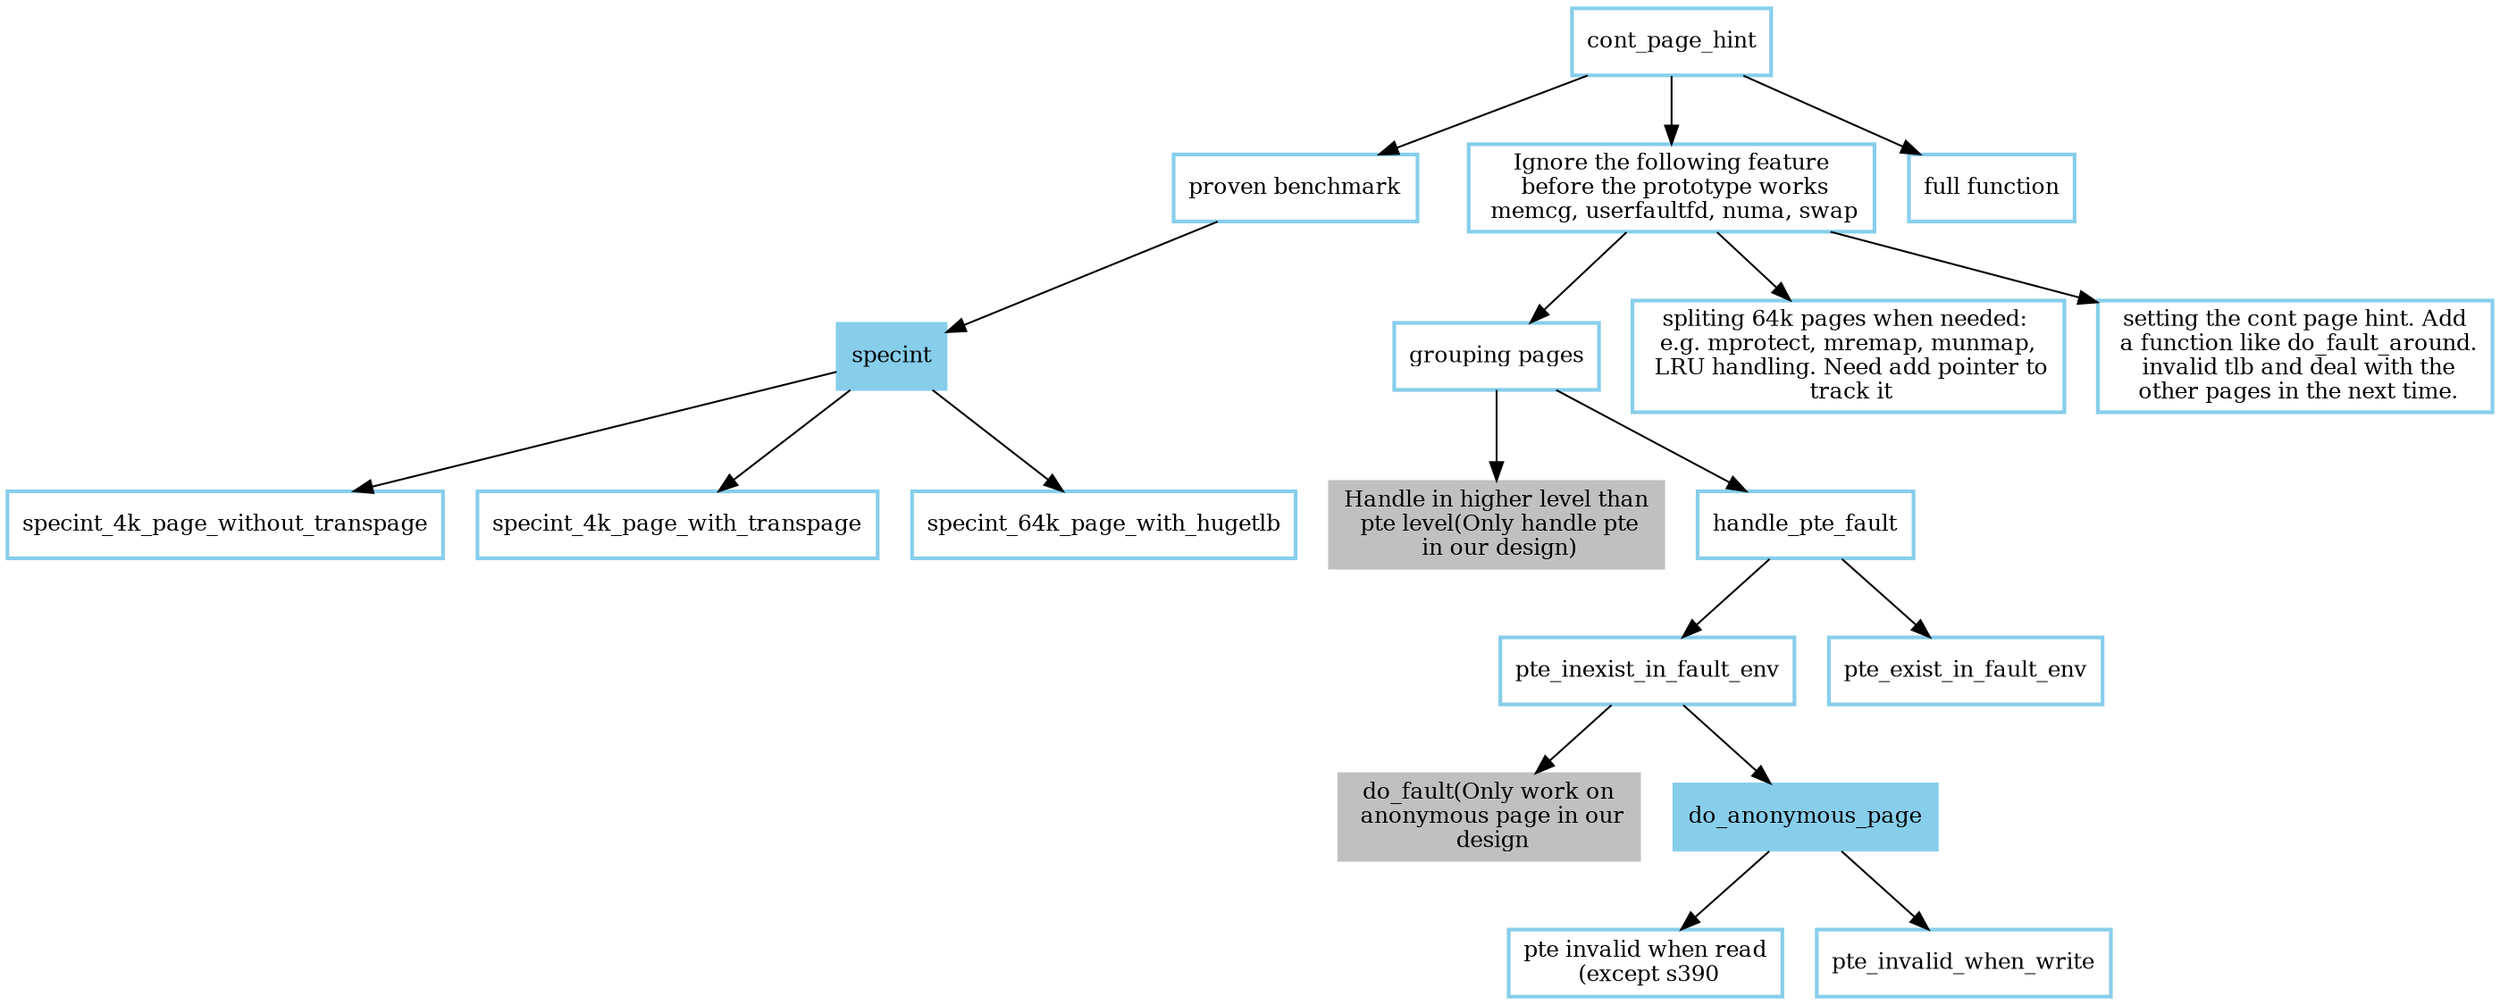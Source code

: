 //dot -Tsvg cont_page_development.dot -o cont_page_development.svg
digraph cont_page_hint{
//    rankdir = LR;
    rankdir = TB;
    fontname = "Courier";
    fontsize = 12;

//    node [ fontname = "Microsoft YaHei", fontsize = 12, shape = "record", color="skyblue", style="bold"];
//    edge [ fontname = "Microsoft YaHei", fontsize = 12 ];
    node [fontsize = 12, shape = "record", color="skyblue", style="bold"];
    edge [fontsize = 12 ];

    cont_page_hint;
    a_proven_benchmark [ label = "proven benchmark"];
    b_prototype [label = "Ignore the following feature\n\
                        before the prototype works\n\
                        memcg, userfaultfd, numa, swap"];
    c_full_function [ label = "full function"];

    //a_proven_benchmark
    subgraph a_proven_benchmark {
        specint [style="filled"];

        a_proven_benchmark -> specint;
        specint -> specint_4k_page_without_transpage;
        specint -> specint_4k_page_with_transpage;
        specint -> specint_64k_page_with_hugetlb;
    }

    //b_prototype
    subgraph ba_grouping_pages {
//        label = "";
        bgcolor="mintcream";
        ba_grouping_pages [ label = "grouping pages"];
        do_not_handle_in_pte_level [ label = "Handle in higher level than\n\
                                              pte level(Only handle pte\n\
                                              in our design)", color = "gray", style="filled"]

        subgraph handle_pte_fault {
//            label = "handle_pte_fault"
            pte_invalid_when_read [ label = "pte invalid when read\n\
                                             (except s390"];
            do_fault [ label = "do_fault(Only work on\n\
                                anonymous page in our\n\
                                design", color="gray", style="filled"];
            do_anonymous_page [label = "do_anonymous_page", style="filled"];

            handle_pte_fault -> pte_inexist_in_fault_env;
            handle_pte_fault -> pte_exist_in_fault_env;

            pte_inexist_in_fault_env -> do_anonymous_page;
            pte_inexist_in_fault_env -> do_fault;
            pte_exist_in_fault_env;

            do_anonymous_page -> pte_invalid_when_read;
            do_anonymous_page -> pte_invalid_when_write;
        }

        ba_grouping_pages -> do_not_handle_in_pte_level;
        ba_grouping_pages -> handle_pte_fault;

    }

    subgraph bb_spliting_64k_pages {
        bgcolor="mintcream";
        bb_spliting_64k_pages [label = "spliting 64k pages when needed: \n\
                                     e.g. mprotect, mremap, munmap, \n\
                                     LRU handling. Need add pointer to\n\
                                     track it"];
    }

    subgraph bc_set_cont_page_hint {
        bgcolor="mintcream";
        bc_set_cont_page_hint [label = "setting the cont page hint. Add\n\
                                     a function like do_fault_around.\n\
                                     invalid tlb and deal with the\n\
                                     other pages in the next time."];
    }

    cont_page_hint -> a_proven_benchmark;
    cont_page_hint -> b_prototype;
    cont_page_hint -> c_full_function;

    b_prototype -> ba_grouping_pages;
    b_prototype -> bb_spliting_64k_pages;
    b_prototype -> bc_set_cont_page_hint;
}

